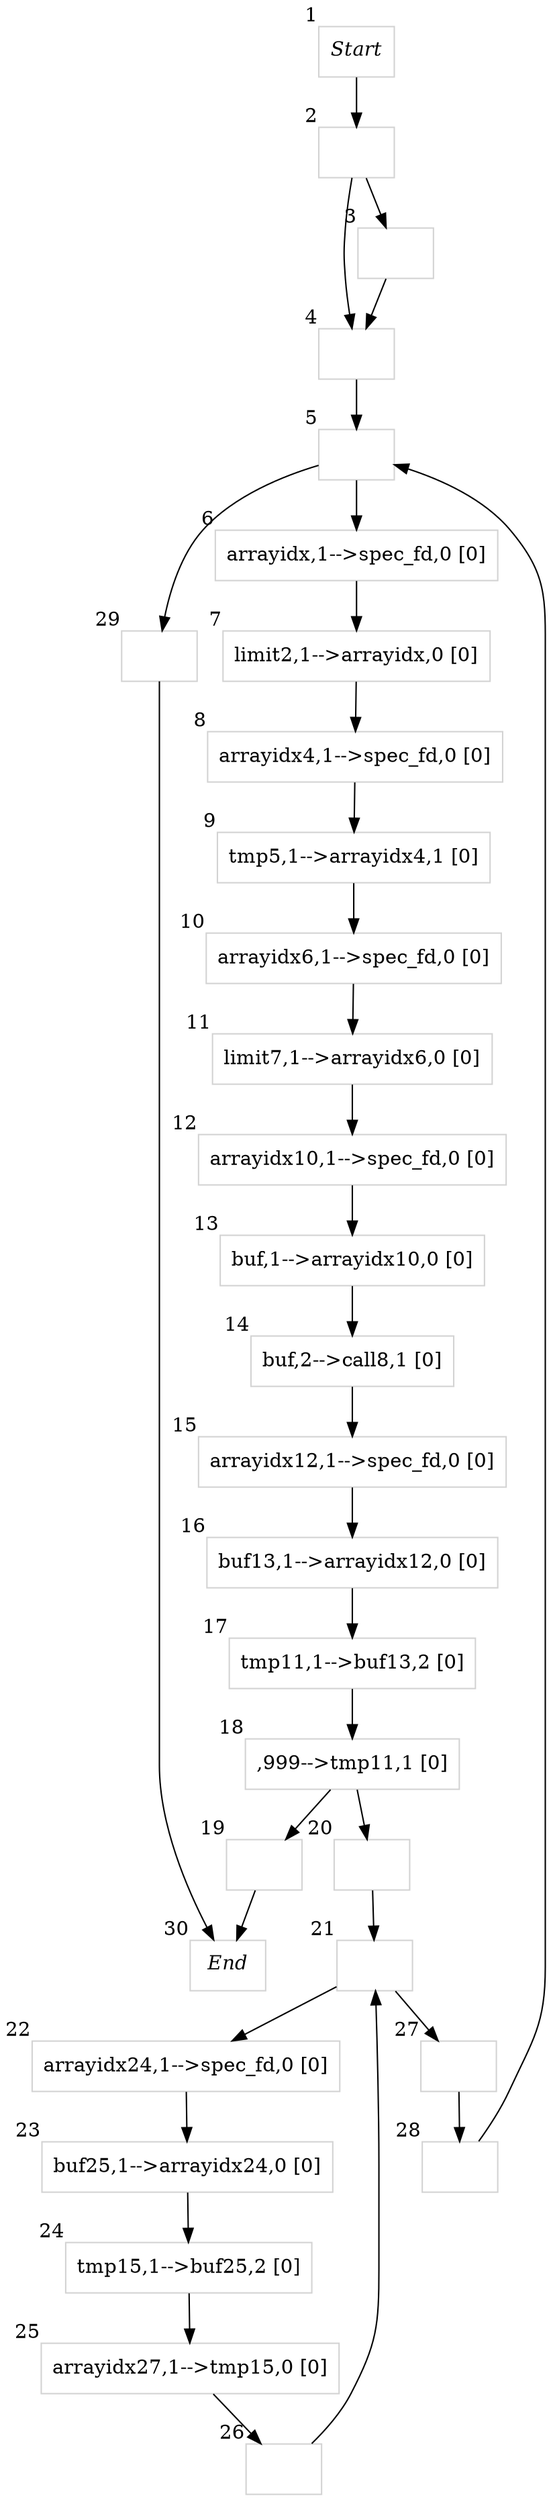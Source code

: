 digraph GPG{
node [shape=box]; 
1[label=<<I>Start</I>>,xlabel="1", color=lightgray, fontcolor=black];
1->2;
2[label="",xlabel="2", color=lightgray, fontcolor=black];
2->3;
2->4;
3[label="",xlabel="3", color=lightgray, fontcolor=black];
3->4;
4[label="",xlabel="4", color=lightgray, fontcolor=black];
4->5;
5[label="",xlabel="5", color=lightgray, fontcolor=black];
5->6;
5->29;
6[label="arrayidx,1-->spec_fd,0 [0]
",xlabel="6", color=lightgray, fontcolor=black];
6->7;
7[label="limit2,1-->arrayidx,0 [0]
",xlabel="7", color=lightgray, fontcolor=black];
7->8;
8[label="arrayidx4,1-->spec_fd,0 [0]
",xlabel="8", color=lightgray, fontcolor=black];
8->9;
9[label="tmp5,1-->arrayidx4,1 [0]
",xlabel="9", color=lightgray, fontcolor=black];
9->10;
10[label="arrayidx6,1-->spec_fd,0 [0]
",xlabel="10", color=lightgray, fontcolor=black];
10->11;
11[label="limit7,1-->arrayidx6,0 [0]
",xlabel="11", color=lightgray, fontcolor=black];
11->12;
12[label="arrayidx10,1-->spec_fd,0 [0]
",xlabel="12", color=lightgray, fontcolor=black];
12->13;
13[label="buf,1-->arrayidx10,0 [0]
",xlabel="13", color=lightgray, fontcolor=black];
13->14;
14[label="buf,2-->call8,1 [0]
",xlabel="14", color=lightgray, fontcolor=black];
14->15;
15[label="arrayidx12,1-->spec_fd,0 [0]
",xlabel="15", color=lightgray, fontcolor=black];
15->16;
16[label="buf13,1-->arrayidx12,0 [0]
",xlabel="16", color=lightgray, fontcolor=black];
16->17;
17[label="tmp11,1-->buf13,2 [0]
",xlabel="17", color=lightgray, fontcolor=black];
17->18;
18[label=",999-->tmp11,1 [0]
",xlabel="18", color=lightgray, fontcolor=black];
18->19;
18->20;
19[label="",xlabel="19", color=lightgray, fontcolor=black];
19->30;
20[label="",xlabel="20", color=lightgray, fontcolor=black];
20->21;
21[label="",xlabel="21", color=lightgray, fontcolor=black];
21->22;
21->27;
22[label="arrayidx24,1-->spec_fd,0 [0]
",xlabel="22", color=lightgray, fontcolor=black];
22->23;
23[label="buf25,1-->arrayidx24,0 [0]
",xlabel="23", color=lightgray, fontcolor=black];
23->24;
24[label="tmp15,1-->buf25,2 [0]
",xlabel="24", color=lightgray, fontcolor=black];
24->25;
25[label="arrayidx27,1-->tmp15,0 [0]
",xlabel="25", color=lightgray, fontcolor=black];
25->26;
26[label="",xlabel="26", color=lightgray, fontcolor=black];
26->21;
27[label="",xlabel="27", color=lightgray, fontcolor=black];
27->28;
28[label="",xlabel="28", color=lightgray, fontcolor=black];
28->5;
29[label="",xlabel="29", color=lightgray, fontcolor=black];
29->30;
30[label=<<I>End</I>>,xlabel="30", color=lightgray, fontcolor=black];
}